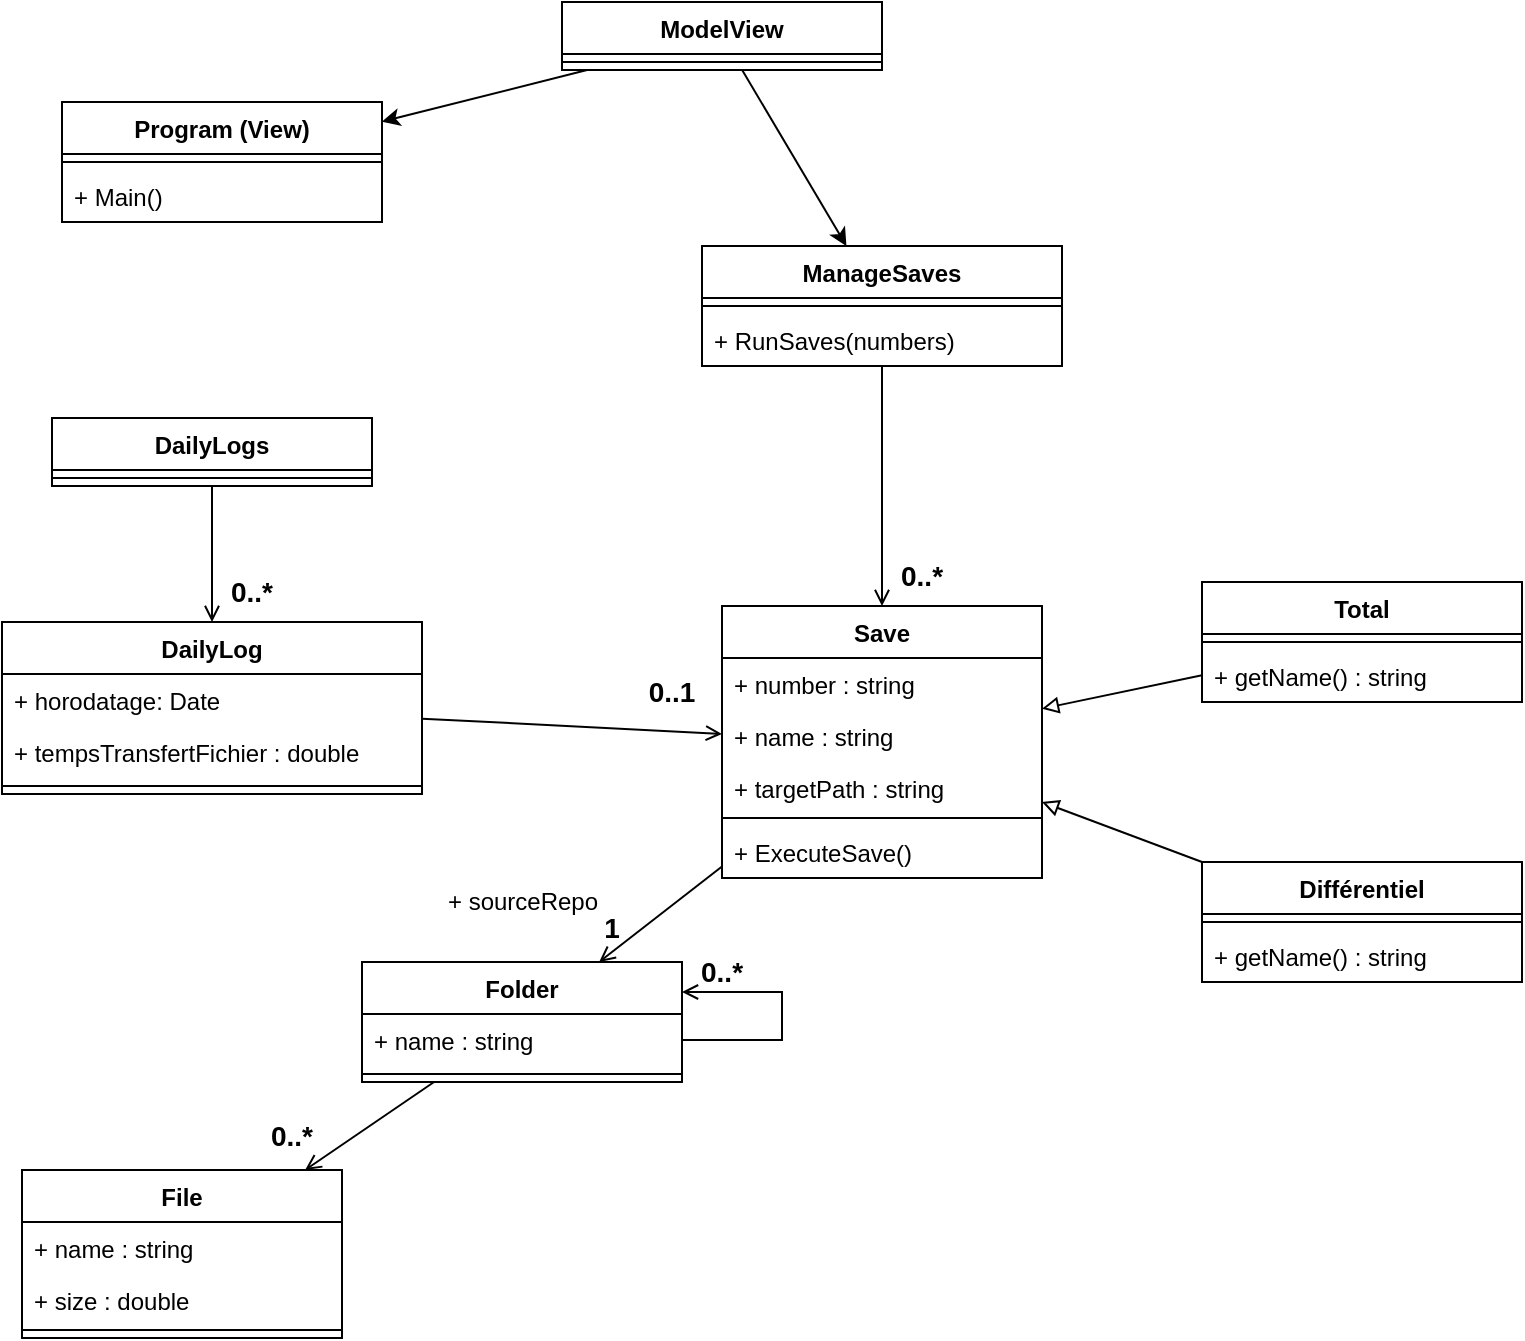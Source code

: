 <mxfile version="23.1.1" type="device">
  <diagram name="Page-1" id="ue2Bj3pDLLORAoWL1Wza">
    <mxGraphModel dx="1235" dy="1491" grid="1" gridSize="10" guides="1" tooltips="1" connect="1" arrows="1" fold="1" page="1" pageScale="1" pageWidth="1169" pageHeight="827" math="0" shadow="0">
      <root>
        <mxCell id="0" />
        <mxCell id="1" parent="0" />
        <mxCell id="QKjxz9xp2Qdw2E38AePO-1" value="Save" style="swimlane;fontStyle=1;align=center;verticalAlign=top;childLayout=stackLayout;horizontal=1;startSize=26;horizontalStack=0;resizeParent=1;resizeParentMax=0;resizeLast=0;collapsible=1;marginBottom=0;whiteSpace=wrap;html=1;" parent="1" vertex="1">
          <mxGeometry x="400" y="152" width="160" height="136" as="geometry" />
        </mxCell>
        <mxCell id="QKjxz9xp2Qdw2E38AePO-2" value="+ number : string" style="text;strokeColor=none;fillColor=none;align=left;verticalAlign=top;spacingLeft=4;spacingRight=4;overflow=hidden;rotatable=0;points=[[0,0.5],[1,0.5]];portConstraint=eastwest;whiteSpace=wrap;html=1;" parent="QKjxz9xp2Qdw2E38AePO-1" vertex="1">
          <mxGeometry y="26" width="160" height="26" as="geometry" />
        </mxCell>
        <mxCell id="VRCjyfkmb7IlIPNXP7xt-37" value="+ name : string" style="text;strokeColor=none;fillColor=none;align=left;verticalAlign=top;spacingLeft=4;spacingRight=4;overflow=hidden;rotatable=0;points=[[0,0.5],[1,0.5]];portConstraint=eastwest;whiteSpace=wrap;html=1;" vertex="1" parent="QKjxz9xp2Qdw2E38AePO-1">
          <mxGeometry y="52" width="160" height="26" as="geometry" />
        </mxCell>
        <mxCell id="QKjxz9xp2Qdw2E38AePO-6" value="+ targetPath : string" style="text;strokeColor=none;fillColor=none;align=left;verticalAlign=top;spacingLeft=4;spacingRight=4;overflow=hidden;rotatable=0;points=[[0,0.5],[1,0.5]];portConstraint=eastwest;whiteSpace=wrap;html=1;" parent="QKjxz9xp2Qdw2E38AePO-1" vertex="1">
          <mxGeometry y="78" width="160" height="24" as="geometry" />
        </mxCell>
        <mxCell id="QKjxz9xp2Qdw2E38AePO-3" value="" style="line;strokeWidth=1;fillColor=none;align=left;verticalAlign=middle;spacingTop=-1;spacingLeft=3;spacingRight=3;rotatable=0;labelPosition=right;points=[];portConstraint=eastwest;strokeColor=inherit;" parent="QKjxz9xp2Qdw2E38AePO-1" vertex="1">
          <mxGeometry y="102" width="160" height="8" as="geometry" />
        </mxCell>
        <mxCell id="QKjxz9xp2Qdw2E38AePO-4" value="+ ExecuteSave()" style="text;strokeColor=none;fillColor=none;align=left;verticalAlign=top;spacingLeft=4;spacingRight=4;overflow=hidden;rotatable=0;points=[[0,0.5],[1,0.5]];portConstraint=eastwest;whiteSpace=wrap;html=1;" parent="QKjxz9xp2Qdw2E38AePO-1" vertex="1">
          <mxGeometry y="110" width="160" height="26" as="geometry" />
        </mxCell>
        <mxCell id="QKjxz9xp2Qdw2E38AePO-13" value="Total" style="swimlane;fontStyle=1;align=center;verticalAlign=top;childLayout=stackLayout;horizontal=1;startSize=26;horizontalStack=0;resizeParent=1;resizeParentMax=0;resizeLast=0;collapsible=1;marginBottom=0;whiteSpace=wrap;html=1;" parent="1" vertex="1">
          <mxGeometry x="640" y="140" width="160" height="60" as="geometry" />
        </mxCell>
        <mxCell id="QKjxz9xp2Qdw2E38AePO-15" value="" style="line;strokeWidth=1;fillColor=none;align=left;verticalAlign=middle;spacingTop=-1;spacingLeft=3;spacingRight=3;rotatable=0;labelPosition=right;points=[];portConstraint=eastwest;strokeColor=inherit;" parent="QKjxz9xp2Qdw2E38AePO-13" vertex="1">
          <mxGeometry y="26" width="160" height="8" as="geometry" />
        </mxCell>
        <mxCell id="VRCjyfkmb7IlIPNXP7xt-31" value="+ getName() : string" style="text;strokeColor=none;fillColor=none;align=left;verticalAlign=top;spacingLeft=4;spacingRight=4;overflow=hidden;rotatable=0;points=[[0,0.5],[1,0.5]];portConstraint=eastwest;whiteSpace=wrap;html=1;" vertex="1" parent="QKjxz9xp2Qdw2E38AePO-13">
          <mxGeometry y="34" width="160" height="26" as="geometry" />
        </mxCell>
        <mxCell id="QKjxz9xp2Qdw2E38AePO-18" value="Différentiel" style="swimlane;fontStyle=1;align=center;verticalAlign=top;childLayout=stackLayout;horizontal=1;startSize=26;horizontalStack=0;resizeParent=1;resizeParentMax=0;resizeLast=0;collapsible=1;marginBottom=0;whiteSpace=wrap;html=1;" parent="1" vertex="1">
          <mxGeometry x="640" y="280" width="160" height="60" as="geometry" />
        </mxCell>
        <mxCell id="QKjxz9xp2Qdw2E38AePO-20" value="" style="line;strokeWidth=1;fillColor=none;align=left;verticalAlign=middle;spacingTop=-1;spacingLeft=3;spacingRight=3;rotatable=0;labelPosition=right;points=[];portConstraint=eastwest;strokeColor=inherit;" parent="QKjxz9xp2Qdw2E38AePO-18" vertex="1">
          <mxGeometry y="26" width="160" height="8" as="geometry" />
        </mxCell>
        <mxCell id="VRCjyfkmb7IlIPNXP7xt-32" value="+ getName() : string" style="text;strokeColor=none;fillColor=none;align=left;verticalAlign=top;spacingLeft=4;spacingRight=4;overflow=hidden;rotatable=0;points=[[0,0.5],[1,0.5]];portConstraint=eastwest;whiteSpace=wrap;html=1;" vertex="1" parent="QKjxz9xp2Qdw2E38AePO-18">
          <mxGeometry y="34" width="160" height="26" as="geometry" />
        </mxCell>
        <mxCell id="QKjxz9xp2Qdw2E38AePO-27" value="File" style="swimlane;fontStyle=1;align=center;verticalAlign=top;childLayout=stackLayout;horizontal=1;startSize=26;horizontalStack=0;resizeParent=1;resizeParentMax=0;resizeLast=0;collapsible=1;marginBottom=0;whiteSpace=wrap;html=1;" parent="1" vertex="1">
          <mxGeometry x="50" y="434" width="160" height="84" as="geometry" />
        </mxCell>
        <mxCell id="QKjxz9xp2Qdw2E38AePO-30" value="+ name : string" style="text;strokeColor=none;fillColor=none;align=left;verticalAlign=top;spacingLeft=4;spacingRight=4;overflow=hidden;rotatable=0;points=[[0,0.5],[1,0.5]];portConstraint=eastwest;whiteSpace=wrap;html=1;" parent="QKjxz9xp2Qdw2E38AePO-27" vertex="1">
          <mxGeometry y="26" width="160" height="26" as="geometry" />
        </mxCell>
        <mxCell id="QKjxz9xp2Qdw2E38AePO-32" value="+ size : double" style="text;strokeColor=none;fillColor=none;align=left;verticalAlign=top;spacingLeft=4;spacingRight=4;overflow=hidden;rotatable=0;points=[[0,0.5],[1,0.5]];portConstraint=eastwest;whiteSpace=wrap;html=1;" parent="QKjxz9xp2Qdw2E38AePO-27" vertex="1">
          <mxGeometry y="52" width="160" height="24" as="geometry" />
        </mxCell>
        <mxCell id="QKjxz9xp2Qdw2E38AePO-28" value="" style="line;strokeWidth=1;fillColor=none;align=left;verticalAlign=middle;spacingTop=-1;spacingLeft=3;spacingRight=3;rotatable=0;labelPosition=right;points=[];portConstraint=eastwest;strokeColor=inherit;" parent="QKjxz9xp2Qdw2E38AePO-27" vertex="1">
          <mxGeometry y="76" width="160" height="8" as="geometry" />
        </mxCell>
        <mxCell id="QKjxz9xp2Qdw2E38AePO-37" value="Program (View)" style="swimlane;fontStyle=1;align=center;verticalAlign=top;childLayout=stackLayout;horizontal=1;startSize=26;horizontalStack=0;resizeParent=1;resizeParentMax=0;resizeLast=0;collapsible=1;marginBottom=0;whiteSpace=wrap;html=1;" parent="1" vertex="1">
          <mxGeometry x="70" y="-100" width="160" height="60" as="geometry" />
        </mxCell>
        <mxCell id="QKjxz9xp2Qdw2E38AePO-39" value="" style="line;strokeWidth=1;fillColor=none;align=left;verticalAlign=middle;spacingTop=-1;spacingLeft=3;spacingRight=3;rotatable=0;labelPosition=right;points=[];portConstraint=eastwest;strokeColor=inherit;" parent="QKjxz9xp2Qdw2E38AePO-37" vertex="1">
          <mxGeometry y="26" width="160" height="8" as="geometry" />
        </mxCell>
        <mxCell id="QKjxz9xp2Qdw2E38AePO-40" value="+ Main()" style="text;strokeColor=none;fillColor=none;align=left;verticalAlign=top;spacingLeft=4;spacingRight=4;overflow=hidden;rotatable=0;points=[[0,0.5],[1,0.5]];portConstraint=eastwest;whiteSpace=wrap;html=1;" parent="QKjxz9xp2Qdw2E38AePO-37" vertex="1">
          <mxGeometry y="34" width="160" height="26" as="geometry" />
        </mxCell>
        <mxCell id="QKjxz9xp2Qdw2E38AePO-41" value="ModelView" style="swimlane;fontStyle=1;align=center;verticalAlign=top;childLayout=stackLayout;horizontal=1;startSize=26;horizontalStack=0;resizeParent=1;resizeParentMax=0;resizeLast=0;collapsible=1;marginBottom=0;whiteSpace=wrap;html=1;" parent="1" vertex="1">
          <mxGeometry x="320" y="-150" width="160" height="34" as="geometry" />
        </mxCell>
        <mxCell id="QKjxz9xp2Qdw2E38AePO-42" value="" style="line;strokeWidth=1;fillColor=none;align=left;verticalAlign=middle;spacingTop=-1;spacingLeft=3;spacingRight=3;rotatable=0;labelPosition=right;points=[];portConstraint=eastwest;strokeColor=inherit;" parent="QKjxz9xp2Qdw2E38AePO-41" vertex="1">
          <mxGeometry y="26" width="160" height="8" as="geometry" />
        </mxCell>
        <mxCell id="QKjxz9xp2Qdw2E38AePO-46" value="Folder" style="swimlane;fontStyle=1;align=center;verticalAlign=top;childLayout=stackLayout;horizontal=1;startSize=26;horizontalStack=0;resizeParent=1;resizeParentMax=0;resizeLast=0;collapsible=1;marginBottom=0;whiteSpace=wrap;html=1;" parent="1" vertex="1">
          <mxGeometry x="220" y="330" width="160" height="60" as="geometry" />
        </mxCell>
        <mxCell id="QKjxz9xp2Qdw2E38AePO-31" value="+ name : string" style="text;strokeColor=none;fillColor=none;align=left;verticalAlign=top;spacingLeft=4;spacingRight=4;overflow=hidden;rotatable=0;points=[[0,0.5],[1,0.5]];portConstraint=eastwest;whiteSpace=wrap;html=1;" parent="QKjxz9xp2Qdw2E38AePO-46" vertex="1">
          <mxGeometry y="26" width="160" height="26" as="geometry" />
        </mxCell>
        <mxCell id="QKjxz9xp2Qdw2E38AePO-48" value="" style="line;strokeWidth=1;fillColor=none;align=left;verticalAlign=middle;spacingTop=-1;spacingLeft=3;spacingRight=3;rotatable=0;labelPosition=right;points=[];portConstraint=eastwest;strokeColor=inherit;" parent="QKjxz9xp2Qdw2E38AePO-46" vertex="1">
          <mxGeometry y="52" width="160" height="8" as="geometry" />
        </mxCell>
        <mxCell id="VRCjyfkmb7IlIPNXP7xt-18" value="" style="endArrow=none;html=1;rounded=0;exitX=1;exitY=0.25;exitDx=0;exitDy=0;entryX=1;entryY=0.5;entryDx=0;entryDy=0;startArrow=open;startFill=0;" edge="1" parent="QKjxz9xp2Qdw2E38AePO-46" source="QKjxz9xp2Qdw2E38AePO-46" target="QKjxz9xp2Qdw2E38AePO-31">
          <mxGeometry width="50" height="50" relative="1" as="geometry">
            <mxPoint x="210" y="6" as="sourcePoint" />
            <mxPoint x="180" y="46" as="targetPoint" />
            <Array as="points">
              <mxPoint x="210" y="15" />
              <mxPoint x="210" y="39" />
              <mxPoint x="190" y="39" />
            </Array>
          </mxGeometry>
        </mxCell>
        <mxCell id="QKjxz9xp2Qdw2E38AePO-51" value="" style="endArrow=open;html=1;rounded=0;endFill=0;" parent="1" source="QKjxz9xp2Qdw2E38AePO-46" target="QKjxz9xp2Qdw2E38AePO-27" edge="1">
          <mxGeometry width="50" height="50" relative="1" as="geometry">
            <mxPoint x="275" y="450" as="sourcePoint" />
            <mxPoint x="230" y="464" as="targetPoint" />
          </mxGeometry>
        </mxCell>
        <mxCell id="QKjxz9xp2Qdw2E38AePO-52" value="0..*" style="text;html=1;strokeColor=none;fillColor=none;align=center;verticalAlign=middle;whiteSpace=wrap;rounded=0;fontStyle=1;fontSize=14;" parent="1" vertex="1">
          <mxGeometry x="170" y="402" width="30" height="30" as="geometry" />
        </mxCell>
        <mxCell id="QKjxz9xp2Qdw2E38AePO-55" value="ManageSaves" style="swimlane;fontStyle=1;align=center;verticalAlign=top;childLayout=stackLayout;horizontal=1;startSize=26;horizontalStack=0;resizeParent=1;resizeParentMax=0;resizeLast=0;collapsible=1;marginBottom=0;whiteSpace=wrap;html=1;" parent="1" vertex="1">
          <mxGeometry x="390" y="-28" width="180" height="60" as="geometry" />
        </mxCell>
        <mxCell id="QKjxz9xp2Qdw2E38AePO-57" value="" style="line;strokeWidth=1;fillColor=none;align=left;verticalAlign=middle;spacingTop=-1;spacingLeft=3;spacingRight=3;rotatable=0;labelPosition=right;points=[];portConstraint=eastwest;strokeColor=inherit;" parent="QKjxz9xp2Qdw2E38AePO-55" vertex="1">
          <mxGeometry y="26" width="180" height="8" as="geometry" />
        </mxCell>
        <mxCell id="VRCjyfkmb7IlIPNXP7xt-1" value="+ RunSaves(numbers)" style="text;strokeColor=none;fillColor=none;align=left;verticalAlign=top;spacingLeft=4;spacingRight=4;overflow=hidden;rotatable=0;points=[[0,0.5],[1,0.5]];portConstraint=eastwest;whiteSpace=wrap;html=1;" vertex="1" parent="QKjxz9xp2Qdw2E38AePO-55">
          <mxGeometry y="34" width="180" height="26" as="geometry" />
        </mxCell>
        <mxCell id="QKjxz9xp2Qdw2E38AePO-59" value="" style="endArrow=open;html=1;rounded=0;endFill=0;" parent="1" source="QKjxz9xp2Qdw2E38AePO-55" target="QKjxz9xp2Qdw2E38AePO-1" edge="1">
          <mxGeometry width="50" height="50" relative="1" as="geometry">
            <mxPoint x="750" y="288" as="sourcePoint" />
            <mxPoint x="580" y="240" as="targetPoint" />
          </mxGeometry>
        </mxCell>
        <mxCell id="VRCjyfkmb7IlIPNXP7xt-2" value="DailyLogs" style="swimlane;fontStyle=1;align=center;verticalAlign=top;childLayout=stackLayout;horizontal=1;startSize=26;horizontalStack=0;resizeParent=1;resizeParentMax=0;resizeLast=0;collapsible=1;marginBottom=0;whiteSpace=wrap;html=1;" vertex="1" parent="1">
          <mxGeometry x="65" y="58" width="160" height="34" as="geometry" />
        </mxCell>
        <mxCell id="VRCjyfkmb7IlIPNXP7xt-4" value="" style="line;strokeWidth=1;fillColor=none;align=left;verticalAlign=middle;spacingTop=-1;spacingLeft=3;spacingRight=3;rotatable=0;labelPosition=right;points=[];portConstraint=eastwest;strokeColor=inherit;" vertex="1" parent="VRCjyfkmb7IlIPNXP7xt-2">
          <mxGeometry y="26" width="160" height="8" as="geometry" />
        </mxCell>
        <mxCell id="VRCjyfkmb7IlIPNXP7xt-7" value="" style="endArrow=open;html=1;rounded=0;endFill=0;" edge="1" parent="1" source="VRCjyfkmb7IlIPNXP7xt-8" target="QKjxz9xp2Qdw2E38AePO-1">
          <mxGeometry width="50" height="50" relative="1" as="geometry">
            <mxPoint x="507" y="102" as="sourcePoint" />
            <mxPoint x="504" y="150" as="targetPoint" />
          </mxGeometry>
        </mxCell>
        <mxCell id="VRCjyfkmb7IlIPNXP7xt-8" value="DailyLog" style="swimlane;fontStyle=1;align=center;verticalAlign=top;childLayout=stackLayout;horizontal=1;startSize=26;horizontalStack=0;resizeParent=1;resizeParentMax=0;resizeLast=0;collapsible=1;marginBottom=0;whiteSpace=wrap;html=1;" vertex="1" parent="1">
          <mxGeometry x="40" y="160" width="210" height="86" as="geometry" />
        </mxCell>
        <mxCell id="VRCjyfkmb7IlIPNXP7xt-9" value="+ horodatage: Date" style="text;strokeColor=none;fillColor=none;align=left;verticalAlign=top;spacingLeft=4;spacingRight=4;overflow=hidden;rotatable=0;points=[[0,0.5],[1,0.5]];portConstraint=eastwest;whiteSpace=wrap;html=1;" vertex="1" parent="VRCjyfkmb7IlIPNXP7xt-8">
          <mxGeometry y="26" width="210" height="26" as="geometry" />
        </mxCell>
        <mxCell id="VRCjyfkmb7IlIPNXP7xt-10" value="+ tempsTransfertFichier : double" style="text;strokeColor=none;fillColor=none;align=left;verticalAlign=top;spacingLeft=4;spacingRight=4;overflow=hidden;rotatable=0;points=[[0,0.5],[1,0.5]];portConstraint=eastwest;whiteSpace=wrap;html=1;" vertex="1" parent="VRCjyfkmb7IlIPNXP7xt-8">
          <mxGeometry y="52" width="210" height="26" as="geometry" />
        </mxCell>
        <mxCell id="VRCjyfkmb7IlIPNXP7xt-11" value="" style="line;strokeWidth=1;fillColor=none;align=left;verticalAlign=middle;spacingTop=-1;spacingLeft=3;spacingRight=3;rotatable=0;labelPosition=right;points=[];portConstraint=eastwest;strokeColor=inherit;" vertex="1" parent="VRCjyfkmb7IlIPNXP7xt-8">
          <mxGeometry y="78" width="210" height="8" as="geometry" />
        </mxCell>
        <mxCell id="VRCjyfkmb7IlIPNXP7xt-13" value="" style="endArrow=none;html=1;rounded=0;endFill=0;startArrow=open;startFill=0;" edge="1" parent="1" source="VRCjyfkmb7IlIPNXP7xt-8" target="VRCjyfkmb7IlIPNXP7xt-2">
          <mxGeometry width="50" height="50" relative="1" as="geometry">
            <mxPoint x="220" y="290" as="sourcePoint" />
            <mxPoint x="420" y="238" as="targetPoint" />
          </mxGeometry>
        </mxCell>
        <mxCell id="VRCjyfkmb7IlIPNXP7xt-15" value="" style="endArrow=none;html=1;rounded=0;startArrow=open;startFill=0;" edge="1" parent="1" source="QKjxz9xp2Qdw2E38AePO-46" target="QKjxz9xp2Qdw2E38AePO-1">
          <mxGeometry width="50" height="50" relative="1" as="geometry">
            <mxPoint x="260" y="218" as="sourcePoint" />
            <mxPoint x="420" y="218" as="targetPoint" />
          </mxGeometry>
        </mxCell>
        <mxCell id="VRCjyfkmb7IlIPNXP7xt-20" value="0..*" style="text;html=1;strokeColor=none;fillColor=none;align=center;verticalAlign=middle;whiteSpace=wrap;rounded=0;fontStyle=1;fontSize=14;" vertex="1" parent="1">
          <mxGeometry x="390" y="320" width="20" height="30" as="geometry" />
        </mxCell>
        <mxCell id="VRCjyfkmb7IlIPNXP7xt-21" value="0..1" style="text;html=1;strokeColor=none;fillColor=none;align=center;verticalAlign=middle;whiteSpace=wrap;rounded=0;fontStyle=1;fontSize=14;" vertex="1" parent="1">
          <mxGeometry x="360" y="180" width="30" height="30" as="geometry" />
        </mxCell>
        <mxCell id="VRCjyfkmb7IlIPNXP7xt-24" value="1" style="text;html=1;strokeColor=none;fillColor=none;align=center;verticalAlign=middle;whiteSpace=wrap;rounded=0;fontStyle=1;fontSize=14;" vertex="1" parent="1">
          <mxGeometry x="330" y="298" width="30" height="30" as="geometry" />
        </mxCell>
        <mxCell id="VRCjyfkmb7IlIPNXP7xt-25" value="0..*" style="text;html=1;strokeColor=none;fillColor=none;align=center;verticalAlign=middle;whiteSpace=wrap;rounded=0;fontStyle=1;fontSize=14;" vertex="1" parent="1">
          <mxGeometry x="150" y="130" width="30" height="30" as="geometry" />
        </mxCell>
        <mxCell id="VRCjyfkmb7IlIPNXP7xt-29" value="0..*" style="text;html=1;strokeColor=none;fillColor=none;align=center;verticalAlign=middle;whiteSpace=wrap;rounded=0;fontStyle=1;fontSize=14;" vertex="1" parent="1">
          <mxGeometry x="490" y="122" width="20" height="30" as="geometry" />
        </mxCell>
        <mxCell id="VRCjyfkmb7IlIPNXP7xt-34" value="" style="endArrow=classic;html=1;rounded=0;" edge="1" parent="1" source="QKjxz9xp2Qdw2E38AePO-41" target="QKjxz9xp2Qdw2E38AePO-37">
          <mxGeometry width="50" height="50" relative="1" as="geometry">
            <mxPoint x="450" y="220" as="sourcePoint" />
            <mxPoint x="500" y="170" as="targetPoint" />
          </mxGeometry>
        </mxCell>
        <mxCell id="VRCjyfkmb7IlIPNXP7xt-35" value="" style="endArrow=classic;html=1;rounded=0;" edge="1" parent="1" source="QKjxz9xp2Qdw2E38AePO-41" target="QKjxz9xp2Qdw2E38AePO-55">
          <mxGeometry width="50" height="50" relative="1" as="geometry">
            <mxPoint x="343" y="-106" as="sourcePoint" />
            <mxPoint x="240" y="-80" as="targetPoint" />
          </mxGeometry>
        </mxCell>
        <mxCell id="VRCjyfkmb7IlIPNXP7xt-36" value="+ sourceRepo" style="text;html=1;align=center;verticalAlign=middle;resizable=0;points=[];autosize=1;strokeColor=none;fillColor=none;" vertex="1" parent="1">
          <mxGeometry x="250" y="285" width="100" height="30" as="geometry" />
        </mxCell>
        <mxCell id="VRCjyfkmb7IlIPNXP7xt-38" value="" style="endArrow=block;html=1;rounded=0;endFill=0;" edge="1" parent="1" source="QKjxz9xp2Qdw2E38AePO-13" target="QKjxz9xp2Qdw2E38AePO-1">
          <mxGeometry width="50" height="50" relative="1" as="geometry">
            <mxPoint x="540" y="230" as="sourcePoint" />
            <mxPoint x="590" y="180" as="targetPoint" />
          </mxGeometry>
        </mxCell>
        <mxCell id="VRCjyfkmb7IlIPNXP7xt-39" value="" style="endArrow=block;html=1;rounded=0;endFill=0;" edge="1" parent="1" source="QKjxz9xp2Qdw2E38AePO-18" target="QKjxz9xp2Qdw2E38AePO-1">
          <mxGeometry width="50" height="50" relative="1" as="geometry">
            <mxPoint x="650" y="197" as="sourcePoint" />
            <mxPoint x="570" y="213" as="targetPoint" />
          </mxGeometry>
        </mxCell>
      </root>
    </mxGraphModel>
  </diagram>
</mxfile>
